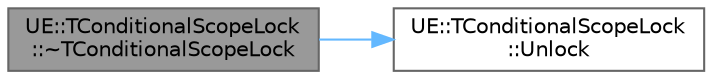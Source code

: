 digraph "UE::TConditionalScopeLock::~TConditionalScopeLock"
{
 // INTERACTIVE_SVG=YES
 // LATEX_PDF_SIZE
  bgcolor="transparent";
  edge [fontname=Helvetica,fontsize=10,labelfontname=Helvetica,labelfontsize=10];
  node [fontname=Helvetica,fontsize=10,shape=box,height=0.2,width=0.4];
  rankdir="LR";
  Node1 [id="Node000001",label="UE::TConditionalScopeLock\l::~TConditionalScopeLock",height=0.2,width=0.4,color="gray40", fillcolor="grey60", style="filled", fontcolor="black",tooltip=" "];
  Node1 -> Node2 [id="edge1_Node000001_Node000002",color="steelblue1",style="solid",tooltip=" "];
  Node2 [id="Node000002",label="UE::TConditionalScopeLock\l::Unlock",height=0.2,width=0.4,color="grey40", fillcolor="white", style="filled",URL="$db/d99/classUE_1_1TConditionalScopeLock.html#a288a84c9cc784ec0d84f9e7e582ff0b9",tooltip=" "];
}
